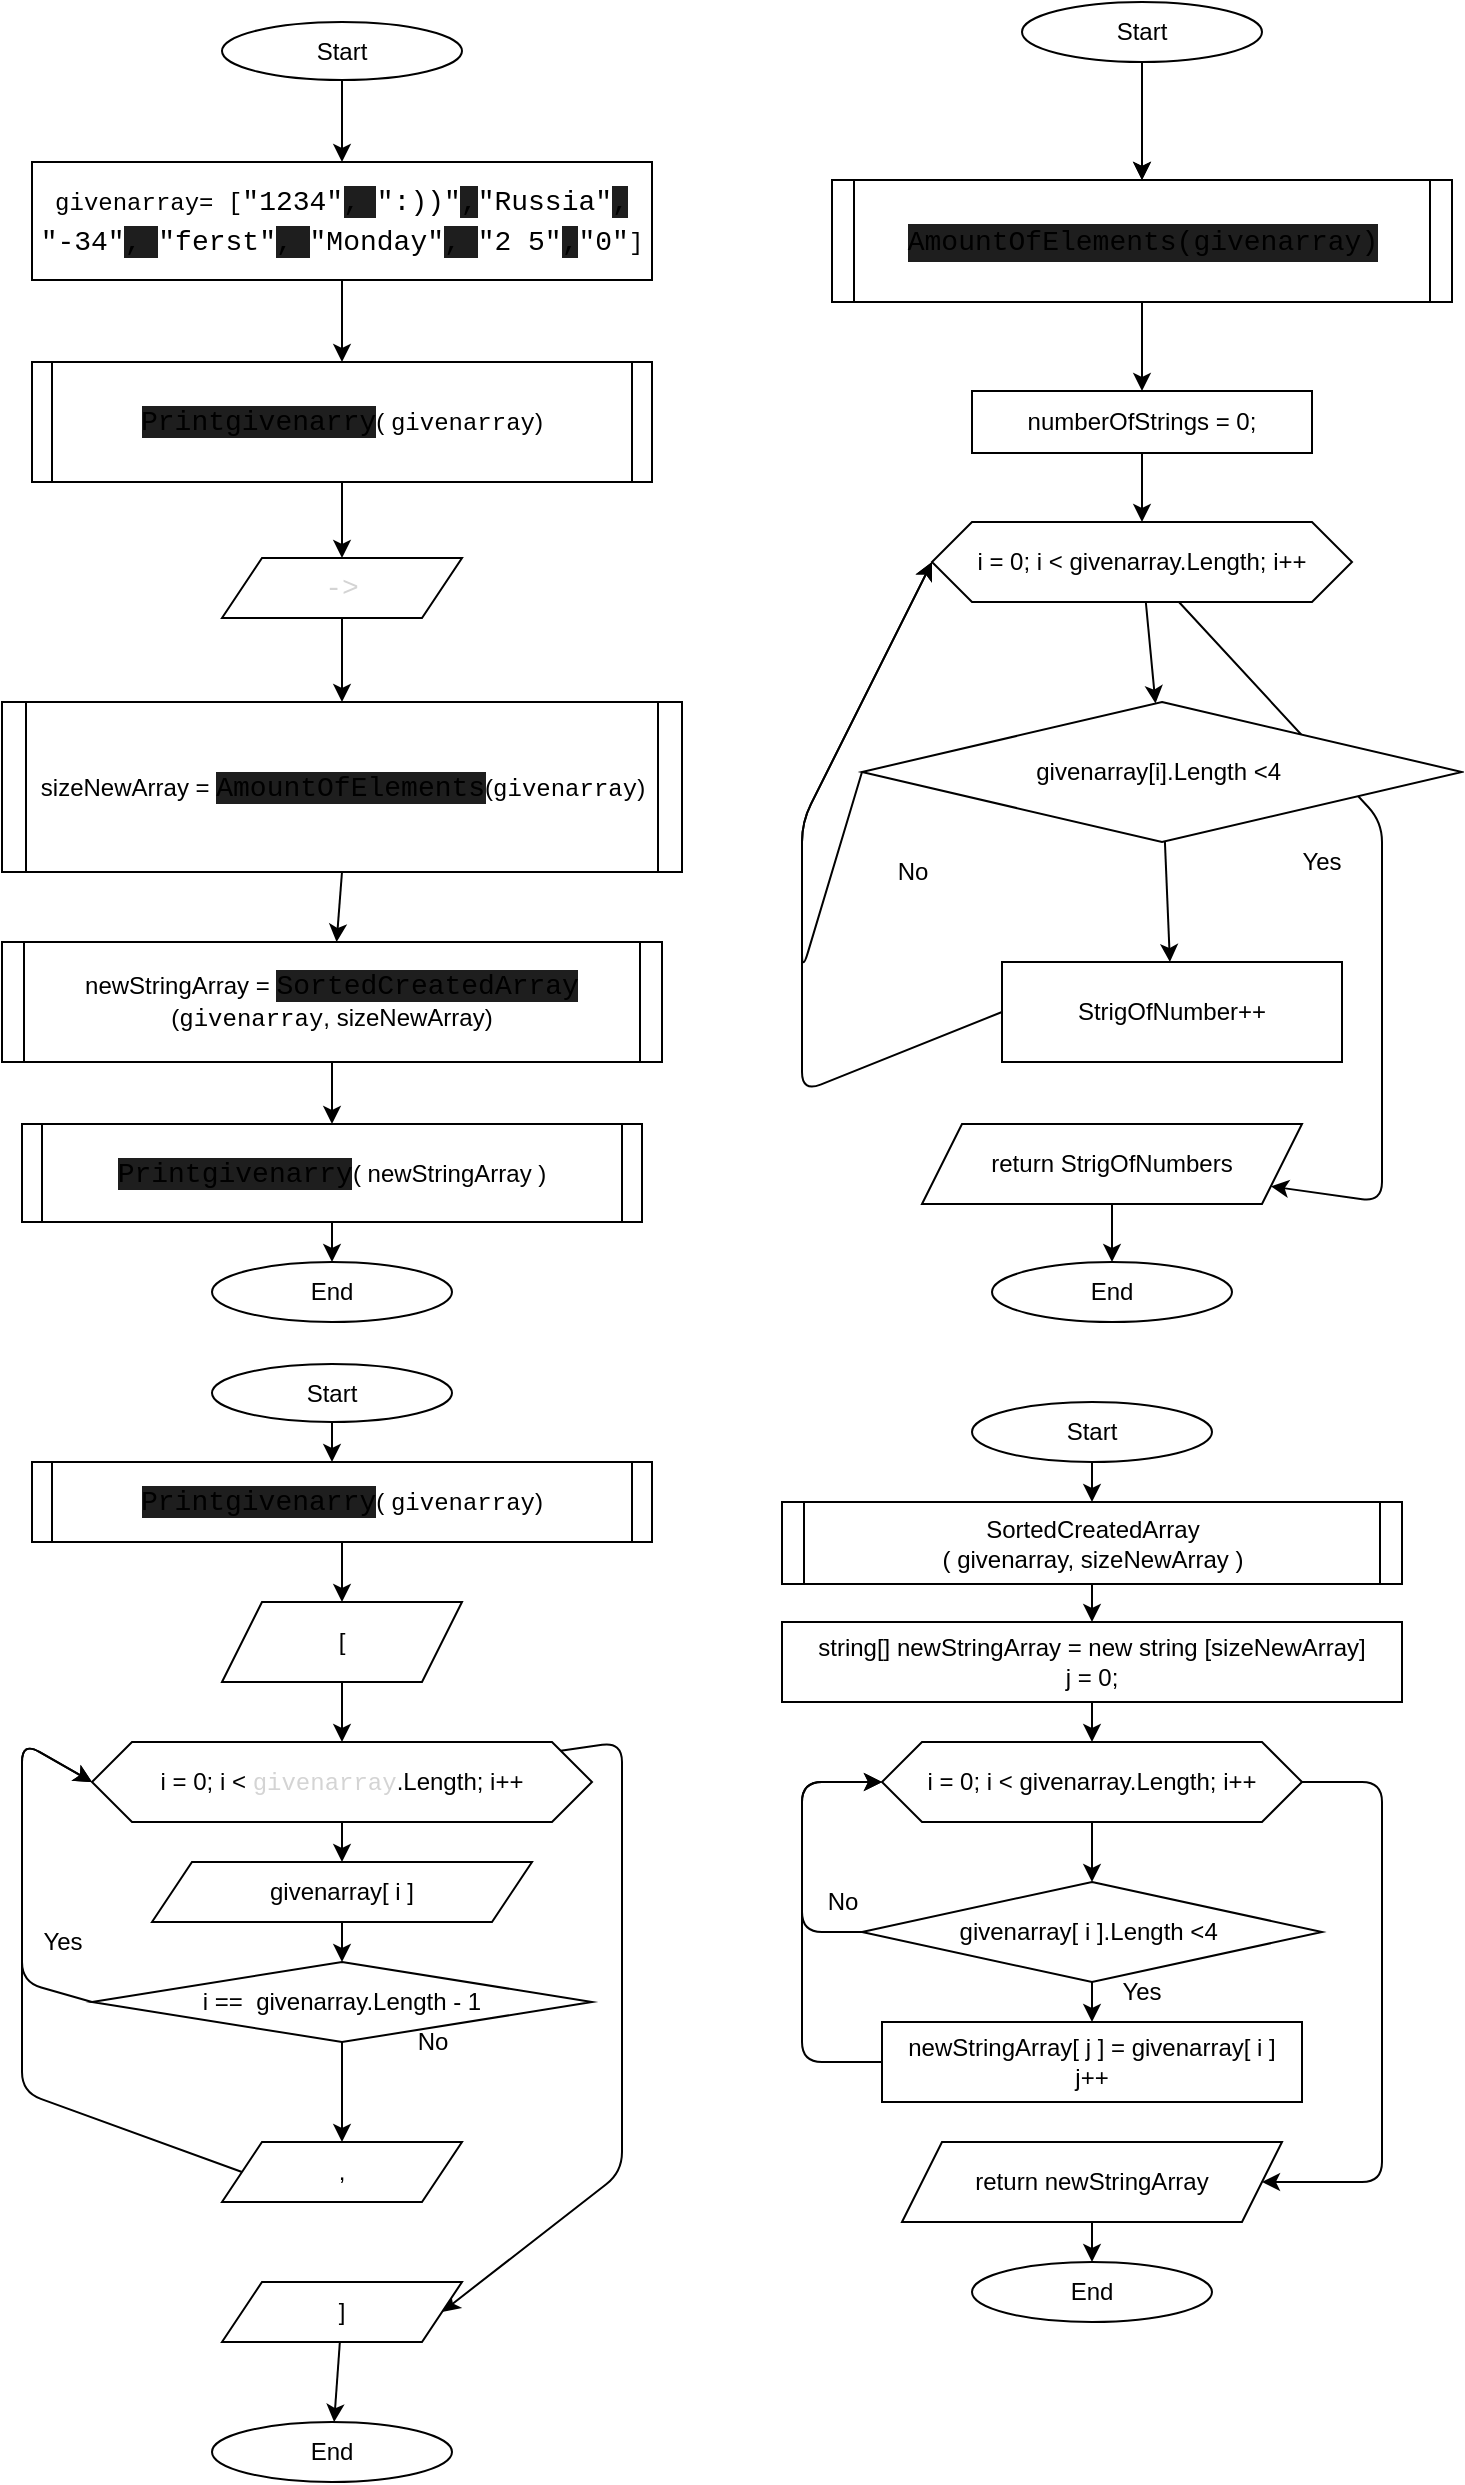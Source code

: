 <mxfile>
    <diagram id="_N6Oebj4FopppDtfHM_m" name="Page-1">
        <mxGraphModel dx="1046" dy="1697" grid="1" gridSize="10" guides="1" tooltips="1" connect="1" arrows="1" fold="1" page="1" pageScale="1" pageWidth="827" pageHeight="1169" math="0" shadow="0">
            <root>
                <mxCell id="0"/>
                <mxCell id="1" parent="0"/>
                <mxCell id="4" value="" style="edgeStyle=none;html=1;" parent="1" source="2" target="3" edge="1">
                    <mxGeometry relative="1" as="geometry"/>
                </mxCell>
                <mxCell id="2" value="Start" style="ellipse;whiteSpace=wrap;html=1;" parent="1" vertex="1">
                    <mxGeometry x="110" y="-1030" width="120" height="29" as="geometry"/>
                </mxCell>
                <mxCell id="124" value="" style="edgeStyle=none;html=1;fontSize=12;" parent="1" source="3" target="123" edge="1">
                    <mxGeometry relative="1" as="geometry"/>
                </mxCell>
                <mxCell id="3" value="&lt;div style=&quot;font-family: &amp;#34;consolas&amp;#34; , &amp;#34;courier new&amp;#34; , monospace ; line-height: 19px&quot;&gt;&lt;font style=&quot;font-size: 12px&quot;&gt;givenarray= [&lt;/font&gt;&lt;span style=&quot;font-family: &amp;#34;consolas&amp;#34; , &amp;#34;courier new&amp;#34; , monospace ; font-size: 14px&quot;&gt;&quot;1234&quot;&lt;/span&gt;&lt;span style=&quot;background-color: rgb(30 , 30 , 30) ; font-family: &amp;#34;consolas&amp;#34; , &amp;#34;courier new&amp;#34; , monospace ; font-size: 14px&quot;&gt;, &lt;/span&gt;&lt;span style=&quot;font-family: &amp;#34;consolas&amp;#34; , &amp;#34;courier new&amp;#34; , monospace ; font-size: 14px&quot;&gt;&quot;:))&quot;&lt;/span&gt;&lt;span style=&quot;background-color: rgb(30 , 30 , 30) ; font-family: &amp;#34;consolas&amp;#34; , &amp;#34;courier new&amp;#34; , monospace ; font-size: 14px&quot;&gt;,&lt;/span&gt;&lt;span style=&quot;font-family: &amp;#34;consolas&amp;#34; , &amp;#34;courier new&amp;#34; , monospace ; font-size: 14px&quot;&gt;&quot;Russia&quot;&lt;/span&gt;&lt;span style=&quot;background-color: rgb(30 , 30 , 30) ; font-family: &amp;#34;consolas&amp;#34; , &amp;#34;courier new&amp;#34; , monospace ; font-size: 14px&quot;&gt;, &lt;/span&gt;&lt;span style=&quot;font-family: &amp;#34;consolas&amp;#34; , &amp;#34;courier new&amp;#34; , monospace ; font-size: 14px&quot;&gt;&quot;-34&quot;&lt;/span&gt;&lt;span style=&quot;background-color: rgb(30 , 30 , 30) ; font-family: &amp;#34;consolas&amp;#34; , &amp;#34;courier new&amp;#34; , monospace ; font-size: 14px&quot;&gt;, &lt;/span&gt;&lt;span style=&quot;font-family: &amp;#34;consolas&amp;#34; , &amp;#34;courier new&amp;#34; , monospace ; font-size: 14px&quot;&gt;&quot;ferst&quot;&lt;/span&gt;&lt;span style=&quot;background-color: rgb(30 , 30 , 30) ; font-family: &amp;#34;consolas&amp;#34; , &amp;#34;courier new&amp;#34; , monospace ; font-size: 14px&quot;&gt;, &lt;/span&gt;&lt;span style=&quot;font-family: &amp;#34;consolas&amp;#34; , &amp;#34;courier new&amp;#34; , monospace ; font-size: 14px&quot;&gt;&quot;Monday&quot;&lt;/span&gt;&lt;span style=&quot;background-color: rgb(30 , 30 , 30) ; font-family: &amp;#34;consolas&amp;#34; , &amp;#34;courier new&amp;#34; , monospace ; font-size: 14px&quot;&gt;, &lt;/span&gt;&lt;span style=&quot;font-family: &amp;#34;consolas&amp;#34; , &amp;#34;courier new&amp;#34; , monospace ; font-size: 14px&quot;&gt;&quot;2 5&quot;&lt;/span&gt;&lt;span style=&quot;background-color: rgb(30 , 30 , 30) ; font-family: &amp;#34;consolas&amp;#34; , &amp;#34;courier new&amp;#34; , monospace ; font-size: 14px&quot;&gt;,&lt;/span&gt;&lt;span style=&quot;font-family: &amp;#34;consolas&amp;#34; , &amp;#34;courier new&amp;#34; , monospace ; font-size: 14px&quot;&gt;&quot;0&quot;&lt;/span&gt;]&lt;br&gt;&lt;/div&gt;" style="whiteSpace=wrap;html=1;" parent="1" vertex="1">
                    <mxGeometry x="15" y="-960" width="310" height="59" as="geometry"/>
                </mxCell>
                <mxCell id="17" value="" style="edgeStyle=none;html=1;fontSize=12;exitX=0.5;exitY=1;exitDx=0;exitDy=0;" parent="1" source="5" target="14" edge="1">
                    <mxGeometry relative="1" as="geometry"/>
                </mxCell>
                <mxCell id="5" value="sizeNewArray =&amp;nbsp;&lt;span style=&quot;background-color: rgb(30 , 30 , 30) ; font-family: &amp;#34;consolas&amp;#34; , &amp;#34;courier new&amp;#34; , monospace ; font-size: 14px&quot;&gt;AmountOfElements&lt;/span&gt;&lt;span&gt;(&lt;/span&gt;&lt;span style=&quot;font-family: &amp;#34;consolas&amp;#34; , &amp;#34;courier new&amp;#34; , monospace&quot;&gt;givenarray&lt;/span&gt;&lt;span&gt;)&lt;/span&gt;" style="shape=process;whiteSpace=wrap;html=1;backgroundOutline=1;size=0.034;" parent="1" vertex="1">
                    <mxGeometry y="-690" width="340" height="85" as="geometry"/>
                </mxCell>
                <mxCell id="25" value="" style="edgeStyle=none;html=1;fontSize=12;" parent="1" source="9" target="24" edge="1">
                    <mxGeometry relative="1" as="geometry"/>
                </mxCell>
                <mxCell id="9" value="&lt;div style=&quot;background-color: rgb(30 , 30 , 30) ; font-family: &amp;#34;consolas&amp;#34; , &amp;#34;courier new&amp;#34; , monospace ; font-size: 14px ; line-height: 19px&quot;&gt;AmountOfElements(givenarray)&lt;/div&gt;" style="shape=process;whiteSpace=wrap;html=1;backgroundOutline=1;size=0.034;" parent="1" vertex="1">
                    <mxGeometry x="415" y="-951" width="310" height="61" as="geometry"/>
                </mxCell>
                <mxCell id="21" value="" style="edgeStyle=none;html=1;fontSize=12;" parent="1" source="14" target="20" edge="1">
                    <mxGeometry relative="1" as="geometry"/>
                </mxCell>
                <mxCell id="14" value="newStringArray =&amp;nbsp;&lt;span style=&quot;background-color: rgb(30 , 30 , 30) ; font-family: &amp;#34;consolas&amp;#34; , &amp;#34;courier new&amp;#34; , monospace ; font-size: 14px&quot;&gt;SortedCreatedArray&lt;/span&gt;&lt;span style=&quot;background-color: rgb(30 , 30 , 30) ; font-family: &amp;#34;consolas&amp;#34; , &amp;#34;courier new&amp;#34; , monospace ; font-size: 14px&quot;&gt;&lt;br&gt;&lt;/span&gt;&lt;span&gt;(&lt;/span&gt;&lt;span style=&quot;font-family: &amp;#34;consolas&amp;#34; , &amp;#34;courier new&amp;#34; , monospace&quot;&gt;givenarraу&lt;/span&gt;&lt;span&gt;, sizeNewArray)&lt;/span&gt;" style="shape=process;whiteSpace=wrap;html=1;backgroundOutline=1;size=0.034;" parent="1" vertex="1">
                    <mxGeometry y="-570" width="330" height="60" as="geometry"/>
                </mxCell>
                <mxCell id="23" value="" style="edgeStyle=none;html=1;fontSize=12;" parent="1" source="20" target="22" edge="1">
                    <mxGeometry relative="1" as="geometry"/>
                </mxCell>
                <mxCell id="20" value="&lt;span style=&quot;background-color: rgb(30 , 30 , 30) ; font-family: &amp;#34;consolas&amp;#34; , &amp;#34;courier new&amp;#34; , monospace ; font-size: 14px&quot;&gt;Printgivenarry&lt;/span&gt;( newStringArray )" style="shape=process;whiteSpace=wrap;html=1;backgroundOutline=1;size=0.032;" parent="1" vertex="1">
                    <mxGeometry x="10" y="-479" width="310" height="49" as="geometry"/>
                </mxCell>
                <mxCell id="22" value="End" style="ellipse;whiteSpace=wrap;html=1;" parent="1" vertex="1">
                    <mxGeometry x="105" y="-410" width="120" height="30" as="geometry"/>
                </mxCell>
                <mxCell id="31" value="" style="edgeStyle=none;html=1;fontSize=12;" parent="1" source="24" target="30" edge="1">
                    <mxGeometry relative="1" as="geometry"/>
                </mxCell>
                <mxCell id="24" value="numberOfStrings = 0;" style="whiteSpace=wrap;html=1;" parent="1" vertex="1">
                    <mxGeometry x="485" y="-845.5" width="170" height="31" as="geometry"/>
                </mxCell>
                <mxCell id="33" value="" style="edgeStyle=none;html=1;fontSize=12;" parent="1" source="30" target="32" edge="1">
                    <mxGeometry relative="1" as="geometry"/>
                </mxCell>
                <mxCell id="50" value="" style="edgeStyle=none;html=1;fontSize=12;" parent="1" source="30" target="49" edge="1">
                    <mxGeometry relative="1" as="geometry">
                        <Array as="points">
                            <mxPoint x="690" y="-630"/>
                            <mxPoint x="690" y="-540"/>
                            <mxPoint x="690" y="-440"/>
                        </Array>
                    </mxGeometry>
                </mxCell>
                <mxCell id="30" value="i = 0; i &amp;lt; givenarray.Length; i++" style="shape=hexagon;perimeter=hexagonPerimeter2;whiteSpace=wrap;html=1;fixedSize=1;labelBackgroundColor=none;fontSize=12;" parent="1" vertex="1">
                    <mxGeometry x="465" y="-780" width="210" height="40" as="geometry"/>
                </mxCell>
                <mxCell id="35" value="" style="edgeStyle=none;html=1;fontSize=12;" parent="1" source="32" target="34" edge="1">
                    <mxGeometry relative="1" as="geometry"/>
                </mxCell>
                <mxCell id="42" style="edgeStyle=none;html=1;fontSize=12;exitX=0;exitY=0.5;exitDx=0;exitDy=0;entryX=0;entryY=0.5;entryDx=0;entryDy=0;" parent="1" source="32" target="30" edge="1">
                    <mxGeometry relative="1" as="geometry">
                        <mxPoint x="430" y="-630" as="targetPoint"/>
                        <Array as="points">
                            <mxPoint x="400" y="-555"/>
                            <mxPoint x="400" y="-630"/>
                        </Array>
                    </mxGeometry>
                </mxCell>
                <mxCell id="32" value="givenarray[i].Length &amp;lt;4&amp;nbsp;" style="rhombus;whiteSpace=wrap;html=1;labelBackgroundColor=none;" parent="1" vertex="1">
                    <mxGeometry x="430" y="-690" width="300" height="70" as="geometry"/>
                </mxCell>
                <mxCell id="45" style="edgeStyle=none;html=1;entryX=0;entryY=0.5;entryDx=0;entryDy=0;fontSize=12;exitX=0;exitY=0.5;exitDx=0;exitDy=0;" parent="1" source="34" target="30" edge="1">
                    <mxGeometry relative="1" as="geometry">
                        <Array as="points">
                            <mxPoint x="400" y="-495"/>
                            <mxPoint x="400" y="-540"/>
                            <mxPoint x="400" y="-590"/>
                            <mxPoint x="400" y="-630"/>
                        </Array>
                    </mxGeometry>
                </mxCell>
                <mxCell id="34" value="&lt;span&gt;StrigOfNumber++&lt;/span&gt;" style="whiteSpace=wrap;html=1;labelBackgroundColor=none;" parent="1" vertex="1">
                    <mxGeometry x="500" y="-560" width="170" height="50" as="geometry"/>
                </mxCell>
                <mxCell id="36" value="Yes" style="text;html=1;strokeColor=none;fillColor=none;align=center;verticalAlign=middle;whiteSpace=wrap;rounded=0;labelBackgroundColor=none;fontSize=12;" parent="1" vertex="1">
                    <mxGeometry x="630" y="-625" width="60" height="30" as="geometry"/>
                </mxCell>
                <mxCell id="44" value="No" style="text;html=1;align=center;verticalAlign=middle;resizable=0;points=[];autosize=1;strokeColor=none;fillColor=none;fontSize=12;" parent="1" vertex="1">
                    <mxGeometry x="440" y="-615" width="30" height="20" as="geometry"/>
                </mxCell>
                <mxCell id="58" value="" style="edgeStyle=none;html=1;fontSize=12;" parent="1" source="49" target="57" edge="1">
                    <mxGeometry relative="1" as="geometry"/>
                </mxCell>
                <mxCell id="49" value="return StrigOfNumbers" style="shape=parallelogram;perimeter=parallelogramPerimeter;whiteSpace=wrap;html=1;fixedSize=1;labelBackgroundColor=none;" parent="1" vertex="1">
                    <mxGeometry x="460" y="-479" width="190" height="40" as="geometry"/>
                </mxCell>
                <mxCell id="66" value="" style="edgeStyle=none;html=1;fontSize=12;" parent="1" source="52" target="65" edge="1">
                    <mxGeometry relative="1" as="geometry"/>
                </mxCell>
                <mxCell id="52" value="SortedCreatedArray&lt;br&gt;( givenarray, sizeNewArray )" style="shape=process;whiteSpace=wrap;html=1;backgroundOutline=1;size=0.034;" parent="1" vertex="1">
                    <mxGeometry x="390" y="-290" width="310" height="41" as="geometry"/>
                </mxCell>
                <mxCell id="61" value="" style="edgeStyle=none;html=1;fontSize=12;" parent="1" source="55" target="9" edge="1">
                    <mxGeometry relative="1" as="geometry"/>
                </mxCell>
                <mxCell id="62" value="" style="edgeStyle=none;html=1;fontSize=12;" parent="1" source="55" target="9" edge="1">
                    <mxGeometry relative="1" as="geometry"/>
                </mxCell>
                <mxCell id="55" value="Start" style="ellipse;whiteSpace=wrap;html=1;" parent="1" vertex="1">
                    <mxGeometry x="510" y="-1040" width="120" height="30" as="geometry"/>
                </mxCell>
                <mxCell id="57" value="End" style="ellipse;whiteSpace=wrap;html=1;" parent="1" vertex="1">
                    <mxGeometry x="495" y="-410" width="120" height="30" as="geometry"/>
                </mxCell>
                <mxCell id="64" value="" style="edgeStyle=none;html=1;fontSize=12;" parent="1" source="63" target="52" edge="1">
                    <mxGeometry relative="1" as="geometry"/>
                </mxCell>
                <mxCell id="63" value="Start" style="ellipse;whiteSpace=wrap;html=1;" parent="1" vertex="1">
                    <mxGeometry x="485" y="-340" width="120" height="30" as="geometry"/>
                </mxCell>
                <mxCell id="82" value="" style="edgeStyle=none;html=1;fontSize=12;" parent="1" source="65" target="73" edge="1">
                    <mxGeometry relative="1" as="geometry"/>
                </mxCell>
                <mxCell id="65" value="&lt;span&gt;string[] newStringArray = new string [&lt;/span&gt;sizeNewArray&lt;span&gt;]&lt;br&gt;j = 0;&lt;br&gt;&lt;/span&gt;" style="whiteSpace=wrap;html=1;" parent="1" vertex="1">
                    <mxGeometry x="390" y="-230" width="310" height="40" as="geometry"/>
                </mxCell>
                <mxCell id="71" value="" style="edgeStyle=none;html=1;fontSize=12;" parent="1" source="73" target="76" edge="1">
                    <mxGeometry relative="1" as="geometry"/>
                </mxCell>
                <mxCell id="72" value="" style="edgeStyle=none;html=1;fontSize=12;" parent="1" source="73" target="81" edge="1">
                    <mxGeometry relative="1" as="geometry">
                        <Array as="points">
                            <mxPoint x="690" y="-150"/>
                            <mxPoint x="690" y="-60"/>
                            <mxPoint x="690" y="50"/>
                        </Array>
                    </mxGeometry>
                </mxCell>
                <mxCell id="73" value="i = 0; i &amp;lt; givenarray.Length; i++" style="shape=hexagon;perimeter=hexagonPerimeter2;whiteSpace=wrap;html=1;fixedSize=1;labelBackgroundColor=none;fontSize=12;" parent="1" vertex="1">
                    <mxGeometry x="440" y="-170" width="210" height="40" as="geometry"/>
                </mxCell>
                <mxCell id="74" value="" style="edgeStyle=none;html=1;fontSize=12;" parent="1" source="76" target="78" edge="1">
                    <mxGeometry relative="1" as="geometry"/>
                </mxCell>
                <mxCell id="75" style="edgeStyle=none;html=1;fontSize=12;exitX=0;exitY=0.5;exitDx=0;exitDy=0;entryX=0;entryY=0.5;entryDx=0;entryDy=0;" parent="1" source="76" target="73" edge="1">
                    <mxGeometry relative="1" as="geometry">
                        <mxPoint x="430" y="-150" as="targetPoint"/>
                        <Array as="points">
                            <mxPoint x="400" y="-75"/>
                            <mxPoint x="400" y="-150"/>
                        </Array>
                    </mxGeometry>
                </mxCell>
                <mxCell id="76" value="givenarray[ i ].Length &amp;lt;4&amp;nbsp;" style="rhombus;whiteSpace=wrap;html=1;labelBackgroundColor=none;" parent="1" vertex="1">
                    <mxGeometry x="430" y="-100" width="230" height="50" as="geometry"/>
                </mxCell>
                <mxCell id="77" style="edgeStyle=none;html=1;entryX=0;entryY=0.5;entryDx=0;entryDy=0;fontSize=12;exitX=0;exitY=0.5;exitDx=0;exitDy=0;" parent="1" source="78" target="73" edge="1">
                    <mxGeometry relative="1" as="geometry">
                        <Array as="points">
                            <mxPoint x="400" y="-10"/>
                            <mxPoint x="400" y="-60"/>
                            <mxPoint x="400" y="-110"/>
                            <mxPoint x="400" y="-150"/>
                        </Array>
                    </mxGeometry>
                </mxCell>
                <mxCell id="78" value="newStringArray[ j ] = givenarray[ i ]&lt;br&gt;j++" style="whiteSpace=wrap;html=1;labelBackgroundColor=none;" parent="1" vertex="1">
                    <mxGeometry x="440" y="-30" width="210" height="40" as="geometry"/>
                </mxCell>
                <mxCell id="79" value="Yes" style="text;html=1;strokeColor=none;fillColor=none;align=center;verticalAlign=middle;whiteSpace=wrap;rounded=0;labelBackgroundColor=none;fontSize=12;" parent="1" vertex="1">
                    <mxGeometry x="540" y="-60" width="60" height="30" as="geometry"/>
                </mxCell>
                <mxCell id="80" value="No" style="text;html=1;align=center;verticalAlign=middle;resizable=0;points=[];autosize=1;strokeColor=none;fillColor=none;fontSize=12;" parent="1" vertex="1">
                    <mxGeometry x="405" y="-100" width="30" height="20" as="geometry"/>
                </mxCell>
                <mxCell id="87" value="" style="edgeStyle=none;html=1;fontSize=12;" parent="1" source="81" target="86" edge="1">
                    <mxGeometry relative="1" as="geometry"/>
                </mxCell>
                <mxCell id="81" value="return newStringArray" style="shape=parallelogram;perimeter=parallelogramPerimeter;whiteSpace=wrap;html=1;fixedSize=1;labelBackgroundColor=none;" parent="1" vertex="1">
                    <mxGeometry x="450" y="30" width="190" height="40" as="geometry"/>
                </mxCell>
                <mxCell id="105" value="" style="edgeStyle=none;html=1;fontSize=12;" parent="1" source="83" target="104" edge="1">
                    <mxGeometry relative="1" as="geometry"/>
                </mxCell>
                <mxCell id="83" value="&lt;span style=&quot;background-color: rgb(30 , 30 , 30) ; font-family: &amp;#34;consolas&amp;#34; , &amp;#34;courier new&amp;#34; , monospace ; font-size: 14px&quot;&gt;Printgivenarry&lt;/span&gt;(&amp;nbsp;&lt;span style=&quot;font-family: &amp;#34;consolas&amp;#34; , &amp;#34;courier new&amp;#34; , monospace&quot;&gt;givenarray&lt;/span&gt;)" style="shape=process;whiteSpace=wrap;html=1;backgroundOutline=1;size=0.032;" parent="1" vertex="1">
                    <mxGeometry x="15" y="-310" width="310" height="40" as="geometry"/>
                </mxCell>
                <mxCell id="84" value="" style="edgeStyle=none;html=1;" parent="1" source="85" edge="1">
                    <mxGeometry relative="1" as="geometry">
                        <mxPoint x="165" y="-310" as="targetPoint"/>
                    </mxGeometry>
                </mxCell>
                <mxCell id="85" value="Start" style="ellipse;whiteSpace=wrap;html=1;" parent="1" vertex="1">
                    <mxGeometry x="105" y="-359" width="120" height="29" as="geometry"/>
                </mxCell>
                <mxCell id="86" value="End" style="ellipse;whiteSpace=wrap;html=1;" parent="1" vertex="1">
                    <mxGeometry x="485" y="90" width="120" height="30" as="geometry"/>
                </mxCell>
                <mxCell id="89" value="" style="edgeStyle=none;html=1;fontSize=12;entryX=1;entryY=0.5;entryDx=0;entryDy=0;" parent="1" source="90" target="121" edge="1">
                    <mxGeometry relative="1" as="geometry">
                        <Array as="points">
                            <mxPoint x="310" y="-170"/>
                            <mxPoint x="310" y="-60"/>
                            <mxPoint x="310" y="45"/>
                        </Array>
                        <mxPoint x="250" y="40" as="targetPoint"/>
                    </mxGeometry>
                </mxCell>
                <mxCell id="107" value="" style="edgeStyle=none;html=1;fontSize=12;" parent="1" source="90" target="99" edge="1">
                    <mxGeometry relative="1" as="geometry"/>
                </mxCell>
                <mxCell id="90" value="i = 0; i &amp;lt;&amp;nbsp;&lt;span style=&quot;color: rgb(212 , 212 , 212) ; font-family: &amp;#34;consolas&amp;#34; , &amp;#34;courier new&amp;#34; , monospace&quot;&gt;givenarray&lt;/span&gt;.Length; i++" style="shape=hexagon;perimeter=hexagonPerimeter2;whiteSpace=wrap;html=1;fixedSize=1;labelBackgroundColor=none;fontSize=12;" parent="1" vertex="1">
                    <mxGeometry x="45" y="-170" width="250" height="40" as="geometry"/>
                </mxCell>
                <mxCell id="110" value="" style="edgeStyle=none;html=1;fontSize=12;" parent="1" source="99" target="109" edge="1">
                    <mxGeometry relative="1" as="geometry"/>
                </mxCell>
                <mxCell id="99" value="givenarray[ i ]" style="shape=parallelogram;perimeter=parallelogramPerimeter;whiteSpace=wrap;html=1;fixedSize=1;labelBackgroundColor=none;" parent="1" vertex="1">
                    <mxGeometry x="75" y="-110" width="190" height="30" as="geometry"/>
                </mxCell>
                <mxCell id="100" value="End" style="ellipse;whiteSpace=wrap;html=1;" parent="1" vertex="1">
                    <mxGeometry x="105" y="170" width="120" height="30" as="geometry"/>
                </mxCell>
                <mxCell id="106" value="" style="edgeStyle=none;html=1;fontSize=12;" parent="1" source="104" target="90" edge="1">
                    <mxGeometry relative="1" as="geometry"/>
                </mxCell>
                <mxCell id="104" value="[" style="shape=parallelogram;perimeter=parallelogramPerimeter;whiteSpace=wrap;html=1;fixedSize=1;labelBackgroundColor=none;fontSize=12;" parent="1" vertex="1">
                    <mxGeometry x="110" y="-240" width="120" height="40" as="geometry"/>
                </mxCell>
                <mxCell id="116" value="" style="edgeStyle=none;html=1;fontSize=12;" parent="1" source="109" target="115" edge="1">
                    <mxGeometry relative="1" as="geometry"/>
                </mxCell>
                <mxCell id="117" style="edgeStyle=none;html=1;entryX=0;entryY=0.5;entryDx=0;entryDy=0;fontSize=12;exitX=0;exitY=0.5;exitDx=0;exitDy=0;" parent="1" source="109" target="90" edge="1">
                    <mxGeometry relative="1" as="geometry">
                        <Array as="points">
                            <mxPoint x="10" y="-50"/>
                            <mxPoint x="10" y="-110"/>
                            <mxPoint x="10" y="-170"/>
                        </Array>
                    </mxGeometry>
                </mxCell>
                <mxCell id="109" value="i ==&amp;nbsp;&amp;nbsp;givenarray.Length - 1" style="rhombus;whiteSpace=wrap;html=1;labelBackgroundColor=none;" parent="1" vertex="1">
                    <mxGeometry x="45" y="-60" width="250" height="40" as="geometry"/>
                </mxCell>
                <mxCell id="118" style="edgeStyle=none;html=1;entryX=0;entryY=0.5;entryDx=0;entryDy=0;fontSize=12;exitX=0;exitY=0.5;exitDx=0;exitDy=0;" parent="1" source="115" target="90" edge="1">
                    <mxGeometry relative="1" as="geometry">
                        <Array as="points">
                            <mxPoint x="10" y="5"/>
                            <mxPoint x="10" y="-30"/>
                            <mxPoint x="10" y="-170"/>
                        </Array>
                    </mxGeometry>
                </mxCell>
                <mxCell id="115" value="," style="shape=parallelogram;perimeter=parallelogramPerimeter;whiteSpace=wrap;html=1;fixedSize=1;labelBackgroundColor=none;fontSize=12;" parent="1" vertex="1">
                    <mxGeometry x="110" y="30" width="120" height="30" as="geometry"/>
                </mxCell>
                <mxCell id="119" value="No" style="text;html=1;align=center;verticalAlign=middle;resizable=0;points=[];autosize=1;strokeColor=none;fillColor=none;fontSize=12;" parent="1" vertex="1">
                    <mxGeometry x="200" y="-30" width="30" height="20" as="geometry"/>
                </mxCell>
                <mxCell id="120" value="Yes" style="text;html=1;align=center;verticalAlign=middle;resizable=0;points=[];autosize=1;strokeColor=none;fillColor=none;fontSize=12;" parent="1" vertex="1">
                    <mxGeometry x="10" y="-80" width="40" height="20" as="geometry"/>
                </mxCell>
                <mxCell id="122" value="" style="edgeStyle=none;html=1;fontSize=12;" parent="1" source="121" target="100" edge="1">
                    <mxGeometry relative="1" as="geometry"/>
                </mxCell>
                <mxCell id="121" value="]" style="shape=parallelogram;perimeter=parallelogramPerimeter;whiteSpace=wrap;html=1;fixedSize=1;labelBackgroundColor=none;fontSize=12;" parent="1" vertex="1">
                    <mxGeometry x="110" y="100" width="120" height="30" as="geometry"/>
                </mxCell>
                <mxCell id="127" value="" style="edgeStyle=none;html=1;fontSize=12;" parent="1" source="123" target="126" edge="1">
                    <mxGeometry relative="1" as="geometry"/>
                </mxCell>
                <mxCell id="123" value="&lt;span style=&quot;background-color: rgb(30 , 30 , 30) ; font-family: &amp;#34;consolas&amp;#34; , &amp;#34;courier new&amp;#34; , monospace ; font-size: 14px&quot;&gt;Printgivenarry&lt;/span&gt;( &lt;font face=&quot;consolas, courier new, monospace&quot;&gt;givenarray&lt;/font&gt;)" style="shape=process;whiteSpace=wrap;html=1;backgroundOutline=1;size=0.032;" parent="1" vertex="1">
                    <mxGeometry x="15" y="-860" width="310" height="60" as="geometry"/>
                </mxCell>
                <mxCell id="128" value="" style="edgeStyle=none;html=1;fontSize=12;" parent="1" source="126" edge="1">
                    <mxGeometry relative="1" as="geometry">
                        <mxPoint x="170" y="-690" as="targetPoint"/>
                    </mxGeometry>
                </mxCell>
                <mxCell id="126" value="&lt;div style=&quot;color: rgb(212 , 212 , 212) ; font-family: &amp;#34;consolas&amp;#34; , &amp;#34;courier new&amp;#34; , monospace ; font-size: 14px ; line-height: 19px&quot;&gt;&amp;nbsp;-&amp;gt;&amp;nbsp;&lt;/div&gt;" style="shape=parallelogram;perimeter=parallelogramPerimeter;whiteSpace=wrap;html=1;fixedSize=1;labelBackgroundColor=none;fontSize=12;" parent="1" vertex="1">
                    <mxGeometry x="110" y="-762" width="120" height="30" as="geometry"/>
                </mxCell>
            </root>
        </mxGraphModel>
    </diagram>
</mxfile>